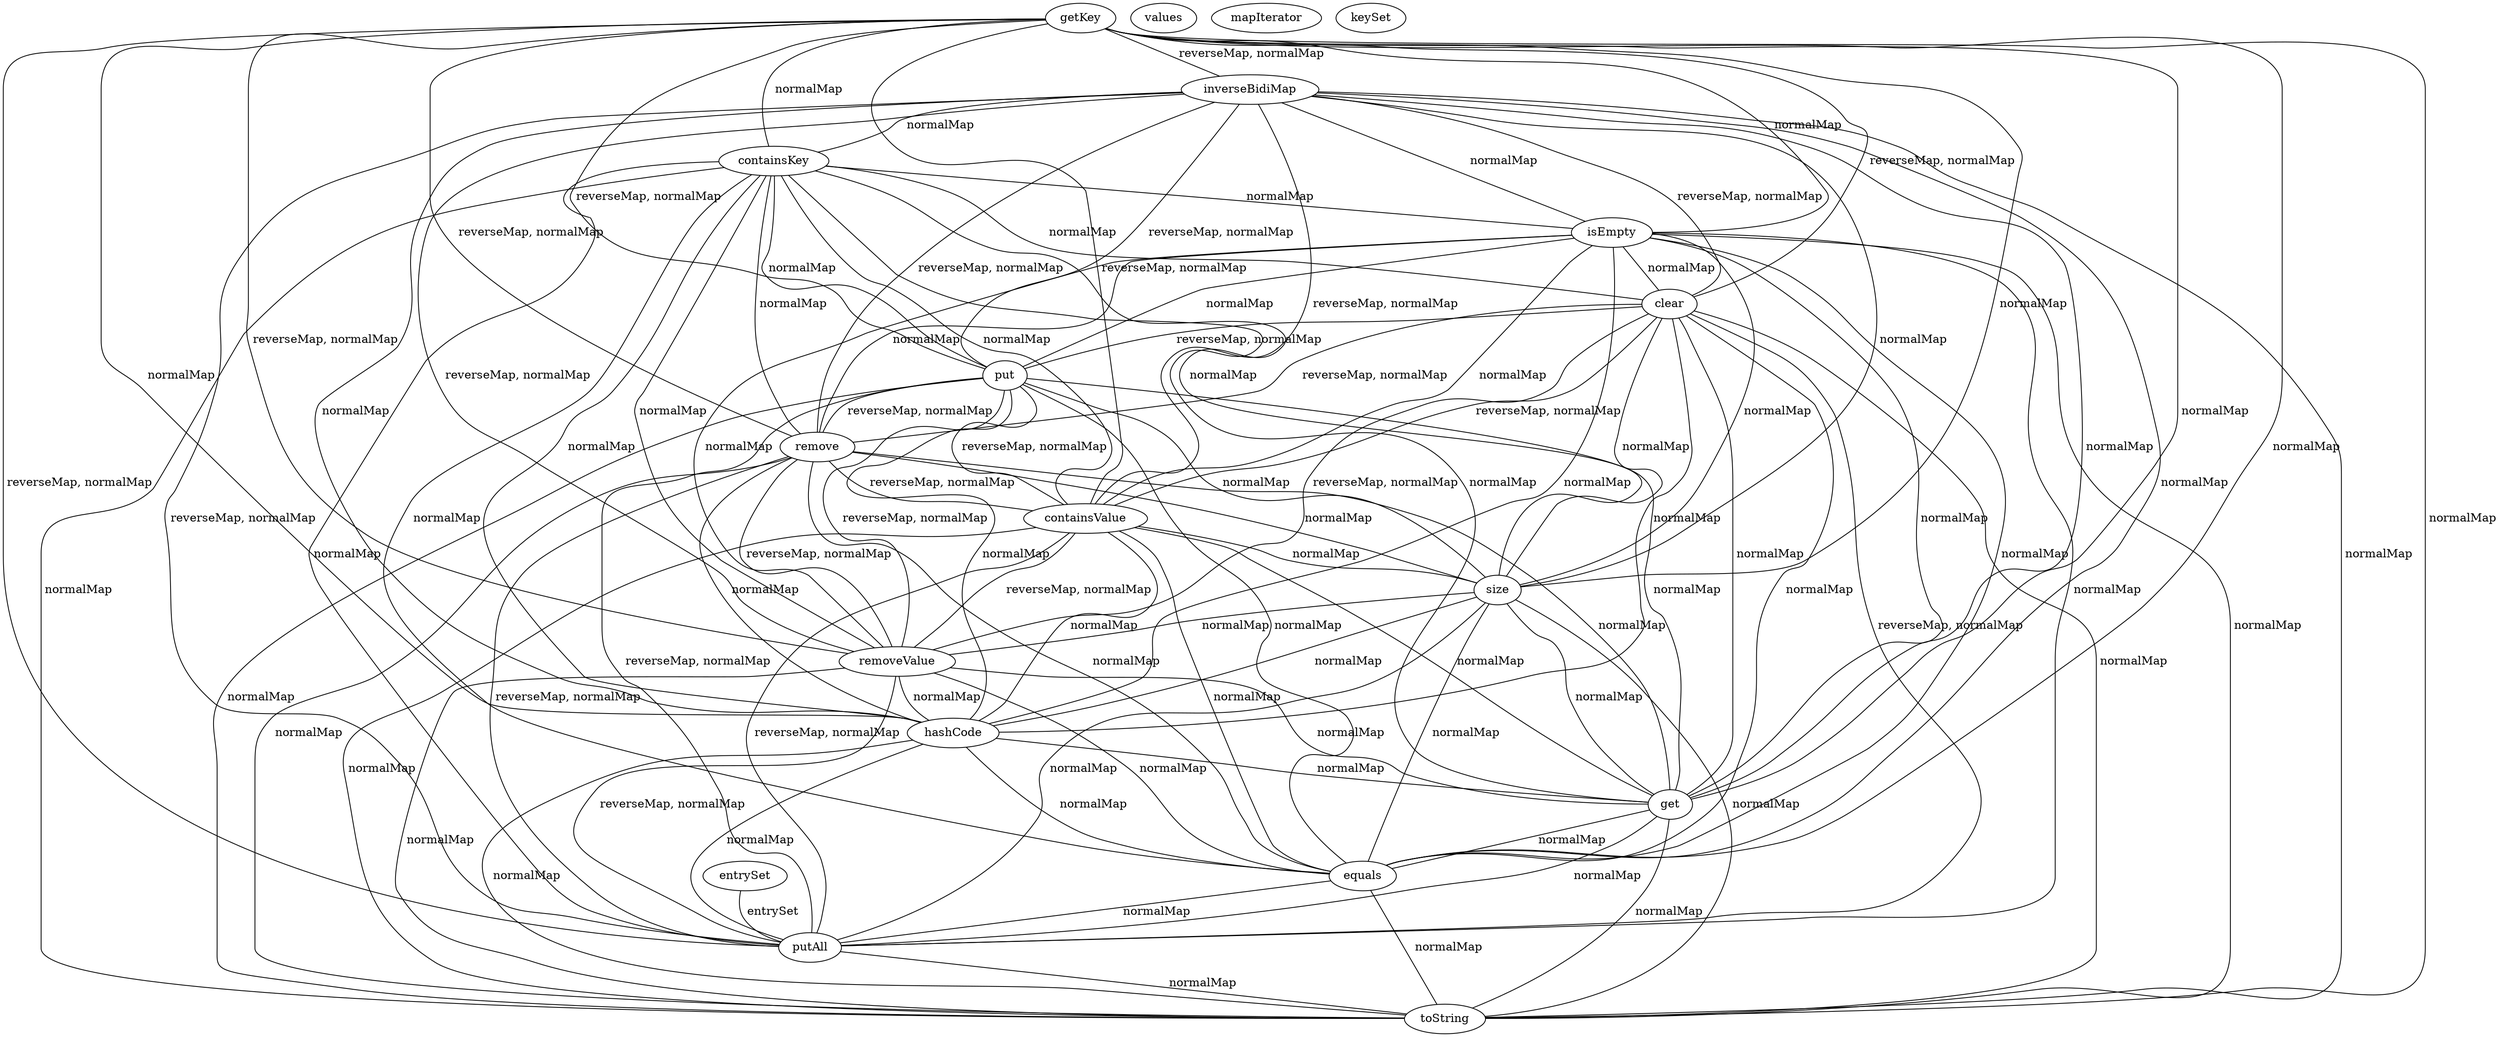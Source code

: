 digraph G {
getKey;
inverseBidiMap;
entrySet;
containsKey;
values;
isEmpty;
clear;
put;
remove;
containsValue;
mapIterator;
size;
removeValue;
hashCode;
get;
equals;
putAll;
toString;
keySet;
getKey -> inverseBidiMap [label=" reverseMap, normalMap", dir=none];
getKey -> containsKey [label=" normalMap", dir=none];
getKey -> isEmpty [label=" normalMap", dir=none];
getKey -> clear [label=" reverseMap, normalMap", dir=none];
getKey -> put [label=" reverseMap, normalMap", dir=none];
getKey -> remove [label=" reverseMap, normalMap", dir=none];
getKey -> containsValue [label=" reverseMap, normalMap", dir=none];
getKey -> size [label=" normalMap", dir=none];
getKey -> removeValue [label=" reverseMap, normalMap", dir=none];
getKey -> hashCode [label=" normalMap", dir=none];
getKey -> get [label=" normalMap", dir=none];
getKey -> equals [label=" normalMap", dir=none];
getKey -> putAll [label=" reverseMap, normalMap", dir=none];
getKey -> toString [label=" normalMap", dir=none];
inverseBidiMap -> containsKey [label=" normalMap", dir=none];
inverseBidiMap -> isEmpty [label=" normalMap", dir=none];
inverseBidiMap -> clear [label=" reverseMap, normalMap", dir=none];
inverseBidiMap -> put [label=" reverseMap, normalMap", dir=none];
inverseBidiMap -> remove [label=" reverseMap, normalMap", dir=none];
inverseBidiMap -> containsValue [label=" reverseMap, normalMap", dir=none];
inverseBidiMap -> size [label=" normalMap", dir=none];
inverseBidiMap -> removeValue [label=" reverseMap, normalMap", dir=none];
inverseBidiMap -> hashCode [label=" normalMap", dir=none];
inverseBidiMap -> get [label=" normalMap", dir=none];
inverseBidiMap -> equals [label=" normalMap", dir=none];
inverseBidiMap -> putAll [label=" reverseMap, normalMap", dir=none];
inverseBidiMap -> toString [label=" normalMap", dir=none];
entrySet -> putAll [label=" entrySet", dir=none];
containsKey -> size [label=" normalMap", dir=none];
containsKey -> removeValue [label=" normalMap", dir=none];
containsKey -> hashCode [label=" normalMap", dir=none];
containsKey -> get [label=" normalMap", dir=none];
containsKey -> equals [label=" normalMap", dir=none];
containsKey -> putAll [label=" normalMap", dir=none];
containsKey -> isEmpty [label=" normalMap", dir=none];
containsKey -> clear [label=" normalMap", dir=none];
containsKey -> toString [label=" normalMap", dir=none];
containsKey -> put [label=" normalMap", dir=none];
containsKey -> remove [label=" normalMap", dir=none];
containsKey -> containsValue [label=" normalMap", dir=none];
isEmpty -> size [label=" normalMap", dir=none];
isEmpty -> removeValue [label=" normalMap", dir=none];
isEmpty -> hashCode [label=" normalMap", dir=none];
isEmpty -> get [label=" normalMap", dir=none];
isEmpty -> equals [label=" normalMap", dir=none];
isEmpty -> putAll [label=" normalMap", dir=none];
isEmpty -> clear [label=" normalMap", dir=none];
isEmpty -> toString [label=" normalMap", dir=none];
isEmpty -> put [label=" normalMap", dir=none];
isEmpty -> remove [label=" normalMap", dir=none];
isEmpty -> containsValue [label=" normalMap", dir=none];
clear -> size [label=" normalMap", dir=none];
clear -> removeValue [label=" reverseMap, normalMap", dir=none];
clear -> hashCode [label=" normalMap", dir=none];
clear -> get [label=" normalMap", dir=none];
clear -> equals [label=" normalMap", dir=none];
clear -> putAll [label=" reverseMap, normalMap", dir=none];
clear -> toString [label=" normalMap", dir=none];
clear -> put [label=" reverseMap, normalMap", dir=none];
clear -> remove [label=" reverseMap, normalMap", dir=none];
clear -> containsValue [label=" reverseMap, normalMap", dir=none];
put -> size [label=" normalMap", dir=none];
put -> removeValue [label=" reverseMap, normalMap", dir=none];
put -> hashCode [label=" normalMap", dir=none];
put -> get [label=" normalMap", dir=none];
put -> equals [label=" normalMap", dir=none];
put -> putAll [label=" reverseMap, normalMap", dir=none];
put -> toString [label=" normalMap", dir=none];
put -> remove [label=" reverseMap, normalMap", dir=none];
put -> containsValue [label=" reverseMap, normalMap", dir=none];
remove -> size [label=" normalMap", dir=none];
remove -> removeValue [label=" reverseMap, normalMap", dir=none];
remove -> hashCode [label=" normalMap", dir=none];
remove -> get [label=" normalMap", dir=none];
remove -> equals [label=" normalMap", dir=none];
remove -> putAll [label=" reverseMap, normalMap", dir=none];
remove -> toString [label=" normalMap", dir=none];
remove -> containsValue [label=" reverseMap, normalMap", dir=none];
containsValue -> size [label=" normalMap", dir=none];
containsValue -> removeValue [label=" reverseMap, normalMap", dir=none];
containsValue -> hashCode [label=" normalMap", dir=none];
containsValue -> get [label=" normalMap", dir=none];
containsValue -> equals [label=" normalMap", dir=none];
containsValue -> putAll [label=" reverseMap, normalMap", dir=none];
containsValue -> toString [label=" normalMap", dir=none];
size -> removeValue [label=" normalMap", dir=none];
size -> hashCode [label=" normalMap", dir=none];
size -> get [label=" normalMap", dir=none];
size -> equals [label=" normalMap", dir=none];
size -> putAll [label=" normalMap", dir=none];
size -> toString [label=" normalMap", dir=none];
removeValue -> hashCode [label=" normalMap", dir=none];
removeValue -> get [label=" normalMap", dir=none];
removeValue -> equals [label=" normalMap", dir=none];
removeValue -> putAll [label=" reverseMap, normalMap", dir=none];
removeValue -> toString [label=" normalMap", dir=none];
hashCode -> get [label=" normalMap", dir=none];
hashCode -> equals [label=" normalMap", dir=none];
hashCode -> putAll [label=" normalMap", dir=none];
hashCode -> toString [label=" normalMap", dir=none];
get -> equals [label=" normalMap", dir=none];
get -> putAll [label=" normalMap", dir=none];
get -> toString [label=" normalMap", dir=none];
equals -> putAll [label=" normalMap", dir=none];
equals -> toString [label=" normalMap", dir=none];
putAll -> toString [label=" normalMap", dir=none];
}